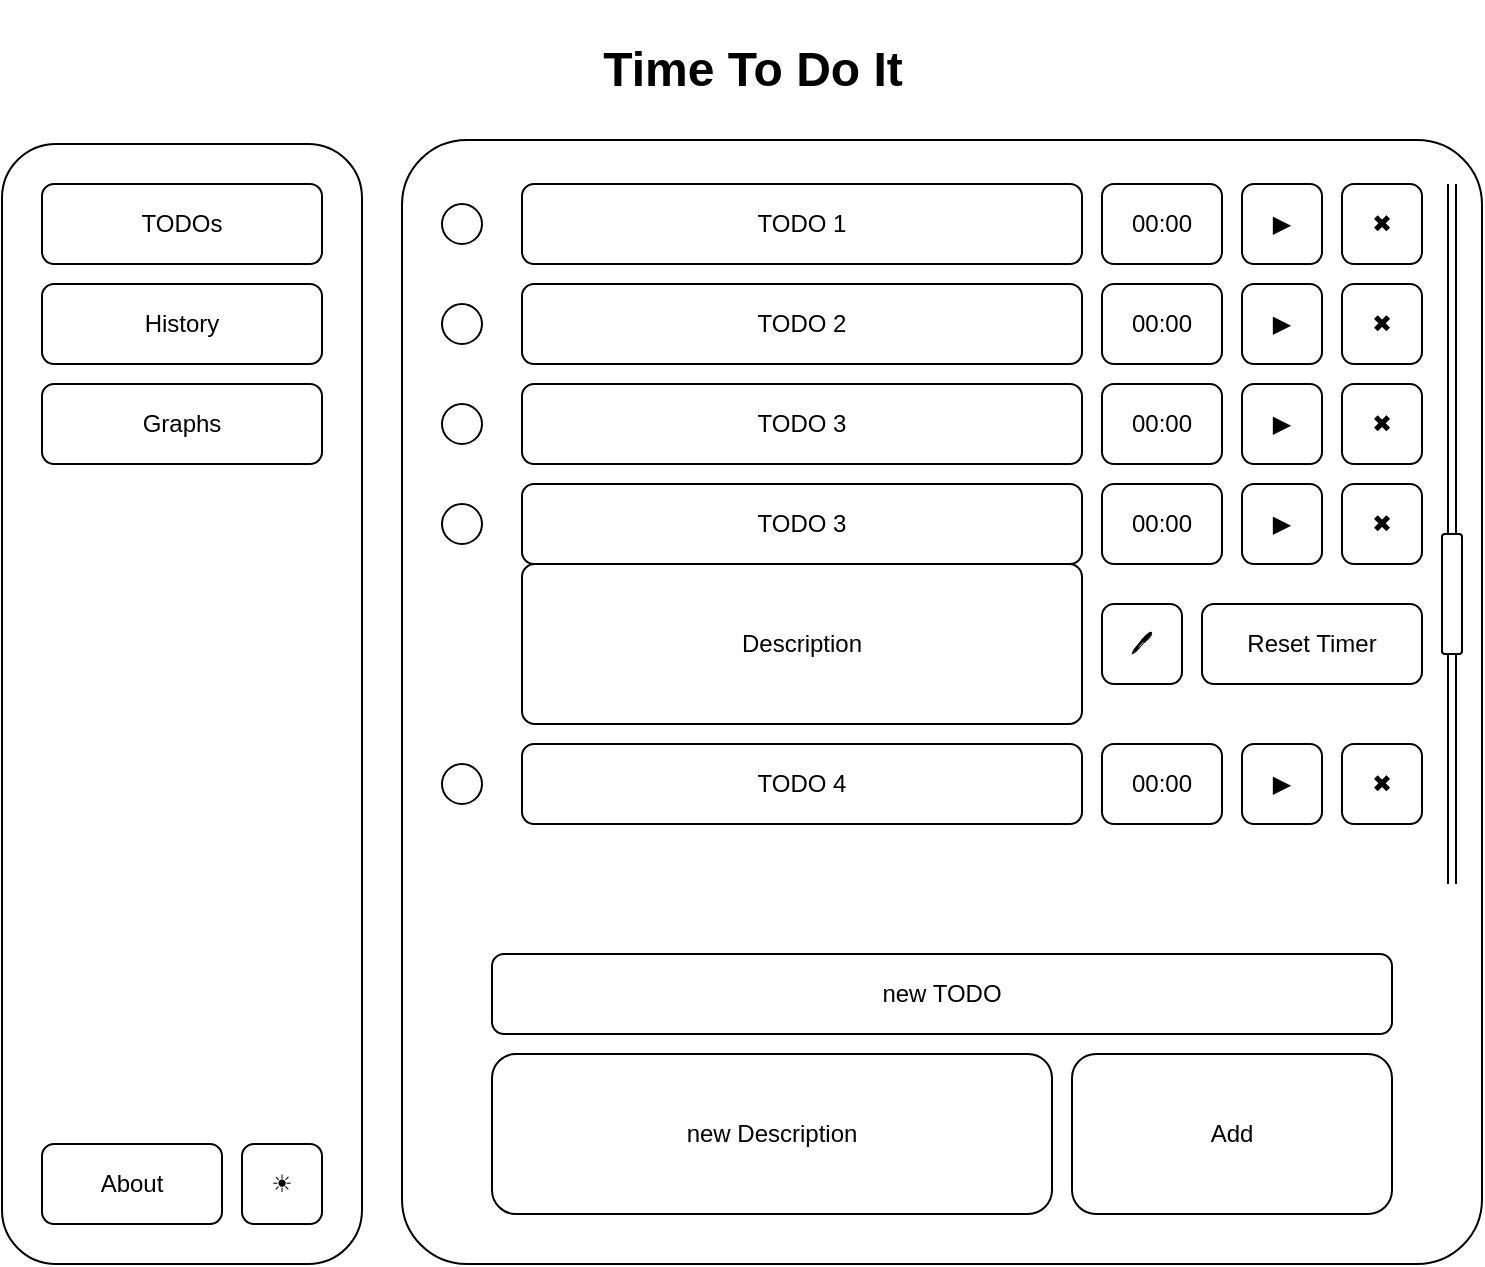 <mxfile>
    <diagram id="x_K_PKERtUnZ1yi6rO14" name="Page-1">
        <mxGraphModel dx="1905" dy="625" grid="1" gridSize="10" guides="1" tooltips="1" connect="1" arrows="1" fold="1" page="1" pageScale="1" pageWidth="850" pageHeight="1100" math="0" shadow="0">
            <root>
                <mxCell id="0"/>
                <mxCell id="1" parent="0"/>
                <mxCell id="2" value="&lt;h1&gt;Time To Do It&lt;/h1&gt;" style="text;html=1;align=center;verticalAlign=middle;resizable=0;points=[];autosize=1;strokeColor=none;fillColor=none;" parent="1" vertex="1">
                    <mxGeometry x="340" y="8" width="170" height="70" as="geometry"/>
                </mxCell>
                <mxCell id="4" value="" style="rounded=1;whiteSpace=wrap;html=1;" parent="1" vertex="1">
                    <mxGeometry x="50" y="80" width="180" height="560" as="geometry"/>
                </mxCell>
                <mxCell id="5" value="" style="rounded=1;whiteSpace=wrap;html=1;arcSize=6;" parent="1" vertex="1">
                    <mxGeometry x="250" y="78" width="540" height="562" as="geometry"/>
                </mxCell>
                <mxCell id="6" value="TODOs" style="rounded=1;whiteSpace=wrap;html=1;" parent="1" vertex="1">
                    <mxGeometry x="70" y="100" width="140" height="40" as="geometry"/>
                </mxCell>
                <mxCell id="7" value="History" style="rounded=1;whiteSpace=wrap;html=1;" parent="1" vertex="1">
                    <mxGeometry x="70" y="150" width="140" height="40" as="geometry"/>
                </mxCell>
                <mxCell id="10" value="Graphs" style="rounded=1;whiteSpace=wrap;html=1;" parent="1" vertex="1">
                    <mxGeometry x="70" y="200" width="140" height="40" as="geometry"/>
                </mxCell>
                <mxCell id="11" value="" style="ellipse;whiteSpace=wrap;html=1;aspect=fixed;" parent="1" vertex="1">
                    <mxGeometry x="270" y="110" width="20" height="20" as="geometry"/>
                </mxCell>
                <mxCell id="13" value="TODO 1" style="rounded=1;whiteSpace=wrap;html=1;" parent="1" vertex="1">
                    <mxGeometry x="310" y="100" width="280" height="40" as="geometry"/>
                </mxCell>
                <mxCell id="14" value="✖" style="rounded=1;whiteSpace=wrap;html=1;" parent="1" vertex="1">
                    <mxGeometry x="720" y="100" width="40" height="40" as="geometry"/>
                </mxCell>
                <mxCell id="17" value="new TODO" style="rounded=1;whiteSpace=wrap;html=1;" parent="1" vertex="1">
                    <mxGeometry x="295" y="485" width="450" height="40" as="geometry"/>
                </mxCell>
                <mxCell id="19" value="00:00" style="rounded=1;whiteSpace=wrap;html=1;" parent="1" vertex="1">
                    <mxGeometry x="600" y="100" width="60" height="40" as="geometry"/>
                </mxCell>
                <mxCell id="20" value="▶" style="rounded=1;whiteSpace=wrap;html=1;" parent="1" vertex="1">
                    <mxGeometry x="670" y="100" width="40" height="40" as="geometry"/>
                </mxCell>
                <mxCell id="26" value="" style="ellipse;whiteSpace=wrap;html=1;aspect=fixed;" parent="1" vertex="1">
                    <mxGeometry x="270" y="160" width="20" height="20" as="geometry"/>
                </mxCell>
                <mxCell id="27" value="TODO 2" style="rounded=1;whiteSpace=wrap;html=1;" parent="1" vertex="1">
                    <mxGeometry x="310" y="150" width="280" height="40" as="geometry"/>
                </mxCell>
                <mxCell id="28" value="✖" style="rounded=1;whiteSpace=wrap;html=1;" parent="1" vertex="1">
                    <mxGeometry x="720" y="150" width="40" height="40" as="geometry"/>
                </mxCell>
                <mxCell id="29" value="00:00" style="rounded=1;whiteSpace=wrap;html=1;" parent="1" vertex="1">
                    <mxGeometry x="600" y="150" width="60" height="40" as="geometry"/>
                </mxCell>
                <mxCell id="30" value="▶" style="rounded=1;whiteSpace=wrap;html=1;" parent="1" vertex="1">
                    <mxGeometry x="670" y="150" width="40" height="40" as="geometry"/>
                </mxCell>
                <mxCell id="31" value="" style="ellipse;whiteSpace=wrap;html=1;aspect=fixed;" parent="1" vertex="1">
                    <mxGeometry x="270" y="210" width="20" height="20" as="geometry"/>
                </mxCell>
                <mxCell id="32" value="TODO 3" style="rounded=1;whiteSpace=wrap;html=1;" parent="1" vertex="1">
                    <mxGeometry x="310" y="200" width="280" height="40" as="geometry"/>
                </mxCell>
                <mxCell id="33" value="✖" style="rounded=1;whiteSpace=wrap;html=1;" parent="1" vertex="1">
                    <mxGeometry x="720" y="200" width="40" height="40" as="geometry"/>
                </mxCell>
                <mxCell id="34" value="00:00" style="rounded=1;whiteSpace=wrap;html=1;" parent="1" vertex="1">
                    <mxGeometry x="600" y="200" width="60" height="40" as="geometry"/>
                </mxCell>
                <mxCell id="35" value="▶" style="rounded=1;whiteSpace=wrap;html=1;" parent="1" vertex="1">
                    <mxGeometry x="670" y="200" width="40" height="40" as="geometry"/>
                </mxCell>
                <mxCell id="37" value="" style="shape=link;html=1;" parent="1" source="38" edge="1">
                    <mxGeometry width="100" relative="1" as="geometry">
                        <mxPoint x="780" y="100" as="sourcePoint"/>
                        <mxPoint x="775" y="450" as="targetPoint"/>
                    </mxGeometry>
                </mxCell>
                <mxCell id="39" value="" style="shape=link;html=1;" parent="1" target="38" edge="1">
                    <mxGeometry width="100" relative="1" as="geometry">
                        <mxPoint x="775" y="100" as="sourcePoint"/>
                        <mxPoint x="780" y="450" as="targetPoint"/>
                    </mxGeometry>
                </mxCell>
                <mxCell id="38" value="" style="rounded=1;whiteSpace=wrap;html=1;" parent="1" vertex="1">
                    <mxGeometry x="770" y="275" width="10" height="60" as="geometry"/>
                </mxCell>
                <mxCell id="40" value="" style="ellipse;whiteSpace=wrap;html=1;aspect=fixed;" parent="1" vertex="1">
                    <mxGeometry x="270" y="260" width="20" height="20" as="geometry"/>
                </mxCell>
                <mxCell id="41" value="TODO 3" style="rounded=1;whiteSpace=wrap;html=1;strokeColor=default;" parent="1" vertex="1">
                    <mxGeometry x="310" y="250" width="280" height="40" as="geometry"/>
                </mxCell>
                <mxCell id="42" value="✖" style="rounded=1;whiteSpace=wrap;html=1;" parent="1" vertex="1">
                    <mxGeometry x="720" y="250" width="40" height="40" as="geometry"/>
                </mxCell>
                <mxCell id="43" value="00:00" style="rounded=1;whiteSpace=wrap;html=1;" parent="1" vertex="1">
                    <mxGeometry x="600" y="250" width="60" height="40" as="geometry"/>
                </mxCell>
                <mxCell id="44" value="▶" style="rounded=1;whiteSpace=wrap;html=1;" parent="1" vertex="1">
                    <mxGeometry x="670" y="250" width="40" height="40" as="geometry"/>
                </mxCell>
                <mxCell id="45" value="About" style="rounded=1;whiteSpace=wrap;html=1;" parent="1" vertex="1">
                    <mxGeometry x="70" y="580" width="90" height="40" as="geometry"/>
                </mxCell>
                <mxCell id="47" value="Description" style="rounded=1;whiteSpace=wrap;html=1;strokeColor=default;arcSize=8;" parent="1" vertex="1">
                    <mxGeometry x="310" y="290" width="280" height="80" as="geometry"/>
                </mxCell>
                <mxCell id="48" value="🖊" style="rounded=1;whiteSpace=wrap;html=1;" parent="1" vertex="1">
                    <mxGeometry x="600" y="310" width="40" height="40" as="geometry"/>
                </mxCell>
                <mxCell id="49" value="Reset Timer" style="rounded=1;whiteSpace=wrap;html=1;" parent="1" vertex="1">
                    <mxGeometry x="650" y="310" width="110" height="40" as="geometry"/>
                </mxCell>
                <mxCell id="51" value="" style="ellipse;whiteSpace=wrap;html=1;aspect=fixed;" parent="1" vertex="1">
                    <mxGeometry x="270" y="390" width="20" height="20" as="geometry"/>
                </mxCell>
                <mxCell id="52" value="TODO 4" style="rounded=1;whiteSpace=wrap;html=1;" parent="1" vertex="1">
                    <mxGeometry x="310" y="380" width="280" height="40" as="geometry"/>
                </mxCell>
                <mxCell id="53" value="✖" style="rounded=1;whiteSpace=wrap;html=1;" parent="1" vertex="1">
                    <mxGeometry x="720" y="380" width="40" height="40" as="geometry"/>
                </mxCell>
                <mxCell id="54" value="00:00" style="rounded=1;whiteSpace=wrap;html=1;" parent="1" vertex="1">
                    <mxGeometry x="600" y="380" width="60" height="40" as="geometry"/>
                </mxCell>
                <mxCell id="55" value="▶" style="rounded=1;whiteSpace=wrap;html=1;" parent="1" vertex="1">
                    <mxGeometry x="670" y="380" width="40" height="40" as="geometry"/>
                </mxCell>
                <mxCell id="56" value="☀" style="rounded=1;whiteSpace=wrap;html=1;" parent="1" vertex="1">
                    <mxGeometry x="170" y="580" width="40" height="40" as="geometry"/>
                </mxCell>
                <mxCell id="58" value="new Description" style="rounded=1;whiteSpace=wrap;html=1;" vertex="1" parent="1">
                    <mxGeometry x="295" y="535" width="280" height="80" as="geometry"/>
                </mxCell>
                <mxCell id="60" value="Add" style="rounded=1;whiteSpace=wrap;html=1;" vertex="1" parent="1">
                    <mxGeometry x="585" y="535" width="160" height="80" as="geometry"/>
                </mxCell>
            </root>
        </mxGraphModel>
    </diagram>
</mxfile>
